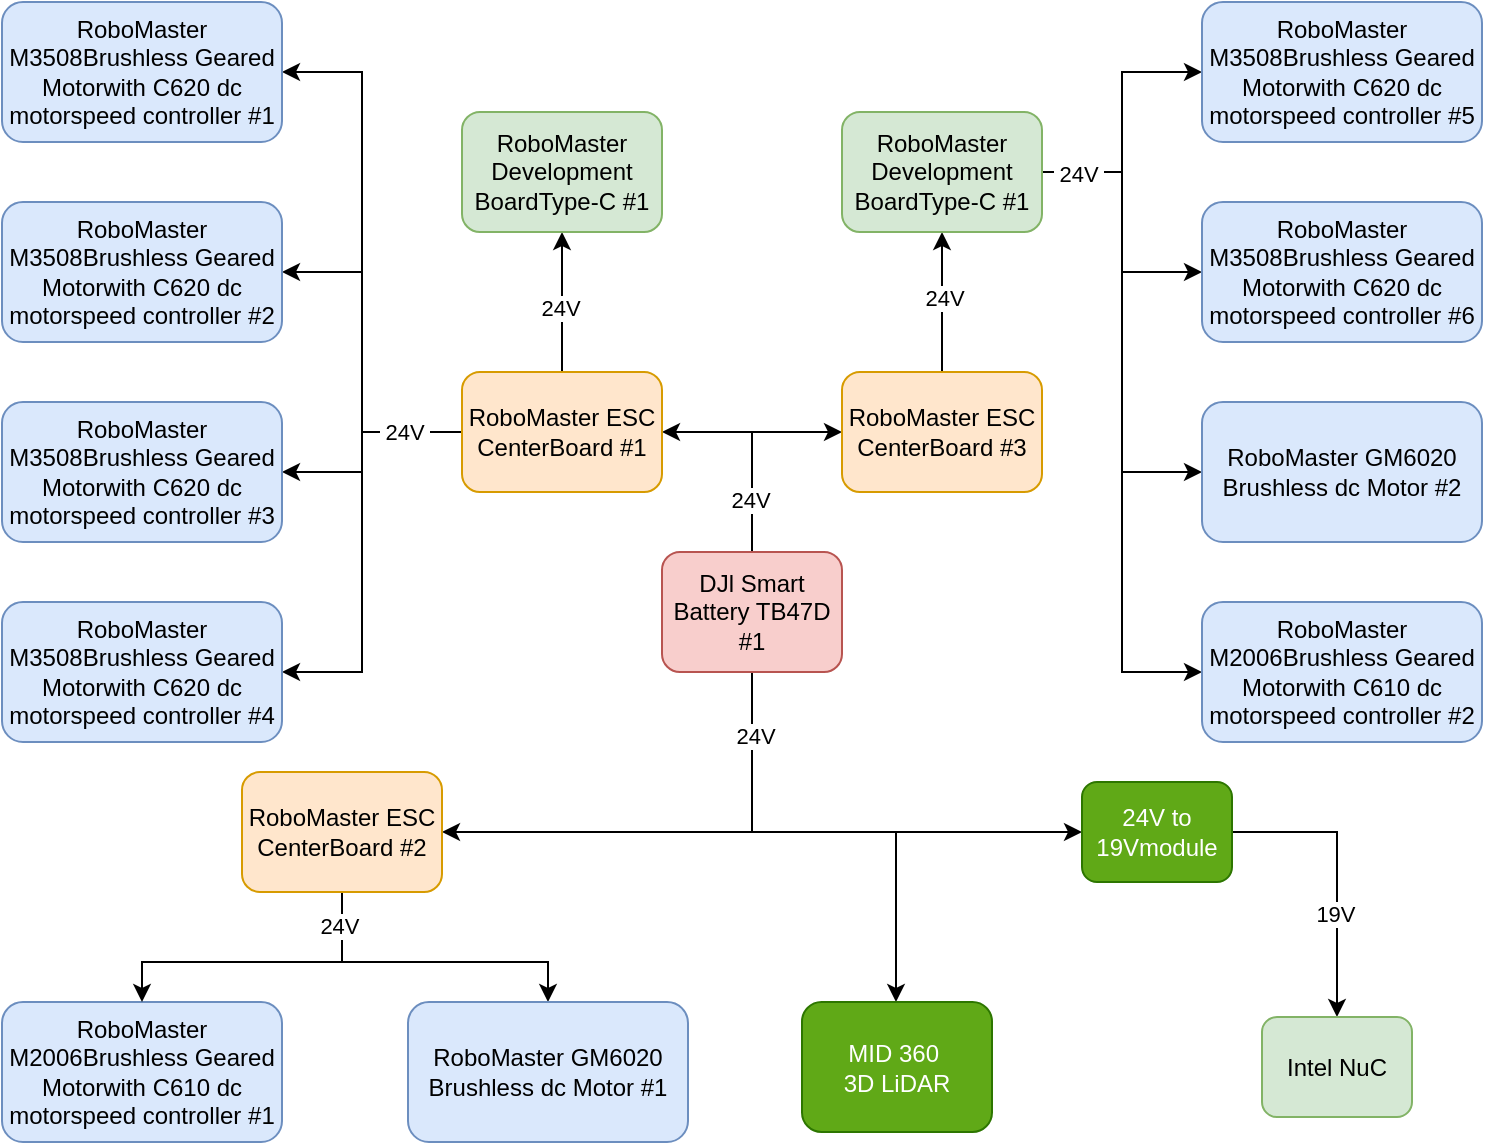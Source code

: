 <mxfile version="24.6.4" type="device">
  <diagram name="第 1 页" id="-JM2KnO7A8YKPqvCUqVR">
    <mxGraphModel dx="1169" dy="674" grid="1" gridSize="10" guides="1" tooltips="1" connect="1" arrows="1" fold="1" page="1" pageScale="1" pageWidth="827" pageHeight="1169" math="0" shadow="0">
      <root>
        <mxCell id="0" />
        <mxCell id="1" parent="0" />
        <mxCell id="Bz-3BwG32OZe5eUalkXG-4" style="edgeStyle=orthogonalEdgeStyle;rounded=0;orthogonalLoop=1;jettySize=auto;html=1;exitX=0.5;exitY=0;exitDx=0;exitDy=0;entryX=1;entryY=0.5;entryDx=0;entryDy=0;" parent="1" source="Bz-3BwG32OZe5eUalkXG-1" target="Bz-3BwG32OZe5eUalkXG-2" edge="1">
          <mxGeometry relative="1" as="geometry" />
        </mxCell>
        <mxCell id="Bz-3BwG32OZe5eUalkXG-20" style="edgeStyle=orthogonalEdgeStyle;rounded=0;orthogonalLoop=1;jettySize=auto;html=1;exitX=0.5;exitY=0;exitDx=0;exitDy=0;entryX=0;entryY=0.5;entryDx=0;entryDy=0;" parent="1" source="Bz-3BwG32OZe5eUalkXG-1" target="Bz-3BwG32OZe5eUalkXG-18" edge="1">
          <mxGeometry relative="1" as="geometry" />
        </mxCell>
        <mxCell id="Bz-3BwG32OZe5eUalkXG-21" value="24V" style="edgeLabel;html=1;align=center;verticalAlign=middle;resizable=0;points=[];" parent="Bz-3BwG32OZe5eUalkXG-20" vertex="1" connectable="0">
          <mxGeometry x="-0.503" y="1" relative="1" as="geometry">
            <mxPoint as="offset" />
          </mxGeometry>
        </mxCell>
        <mxCell id="Bz-3BwG32OZe5eUalkXG-31" style="edgeStyle=orthogonalEdgeStyle;rounded=0;orthogonalLoop=1;jettySize=auto;html=1;exitX=0.5;exitY=1;exitDx=0;exitDy=0;entryX=0;entryY=0.5;entryDx=0;entryDy=0;" parent="1" source="Bz-3BwG32OZe5eUalkXG-1" target="Bz-3BwG32OZe5eUalkXG-33" edge="1">
          <mxGeometry relative="1" as="geometry">
            <mxPoint x="415.138" y="540" as="targetPoint" />
          </mxGeometry>
        </mxCell>
        <mxCell id="Bz-3BwG32OZe5eUalkXG-38" style="edgeStyle=orthogonalEdgeStyle;rounded=0;orthogonalLoop=1;jettySize=auto;html=1;exitX=0.5;exitY=1;exitDx=0;exitDy=0;entryX=1;entryY=0.5;entryDx=0;entryDy=0;" parent="1" source="Bz-3BwG32OZe5eUalkXG-1" target="Bz-3BwG32OZe5eUalkXG-37" edge="1">
          <mxGeometry relative="1" as="geometry" />
        </mxCell>
        <mxCell id="713JQY8kJZmZza0YPeOL-3" style="edgeStyle=orthogonalEdgeStyle;rounded=0;orthogonalLoop=1;jettySize=auto;html=1;exitX=0.5;exitY=1;exitDx=0;exitDy=0;entryX=0.5;entryY=0;entryDx=0;entryDy=0;" edge="1" parent="1" source="Bz-3BwG32OZe5eUalkXG-1" target="713JQY8kJZmZza0YPeOL-1">
          <mxGeometry relative="1" as="geometry">
            <Array as="points">
              <mxPoint x="415" y="570" />
              <mxPoint x="487" y="570" />
              <mxPoint x="487" y="655" />
            </Array>
          </mxGeometry>
        </mxCell>
        <mxCell id="713JQY8kJZmZza0YPeOL-4" value="&amp;nbsp;24V" style="edgeLabel;html=1;align=center;verticalAlign=middle;resizable=0;points=[];" vertex="1" connectable="0" parent="713JQY8kJZmZza0YPeOL-3">
          <mxGeometry x="-0.734" y="2" relative="1" as="geometry">
            <mxPoint x="-2" as="offset" />
          </mxGeometry>
        </mxCell>
        <mxCell id="Bz-3BwG32OZe5eUalkXG-1" value="DJl Smart Battery TB47D #1" style="rounded=1;whiteSpace=wrap;html=1;fillColor=#f8cecc;strokeColor=#b85450;" parent="1" vertex="1">
          <mxGeometry x="370" y="430" width="90" height="60" as="geometry" />
        </mxCell>
        <mxCell id="Bz-3BwG32OZe5eUalkXG-6" style="edgeStyle=orthogonalEdgeStyle;rounded=0;orthogonalLoop=1;jettySize=auto;html=1;exitX=0.5;exitY=0;exitDx=0;exitDy=0;entryX=0.5;entryY=1;entryDx=0;entryDy=0;" parent="1" source="Bz-3BwG32OZe5eUalkXG-2" target="Bz-3BwG32OZe5eUalkXG-5" edge="1">
          <mxGeometry relative="1" as="geometry" />
        </mxCell>
        <mxCell id="Bz-3BwG32OZe5eUalkXG-7" value="24V" style="edgeLabel;html=1;align=center;verticalAlign=middle;resizable=0;points=[];" parent="Bz-3BwG32OZe5eUalkXG-6" vertex="1" connectable="0">
          <mxGeometry x="-0.082" y="1" relative="1" as="geometry">
            <mxPoint as="offset" />
          </mxGeometry>
        </mxCell>
        <mxCell id="Bz-3BwG32OZe5eUalkXG-13" style="edgeStyle=orthogonalEdgeStyle;rounded=0;orthogonalLoop=1;jettySize=auto;html=1;exitX=0;exitY=0.5;exitDx=0;exitDy=0;entryX=1;entryY=0.5;entryDx=0;entryDy=0;" parent="1" source="Bz-3BwG32OZe5eUalkXG-2" target="Bz-3BwG32OZe5eUalkXG-9" edge="1">
          <mxGeometry relative="1" as="geometry">
            <Array as="points">
              <mxPoint x="220" y="370" />
              <mxPoint x="220" y="190" />
            </Array>
          </mxGeometry>
        </mxCell>
        <mxCell id="Bz-3BwG32OZe5eUalkXG-14" style="edgeStyle=orthogonalEdgeStyle;rounded=0;orthogonalLoop=1;jettySize=auto;html=1;exitX=0;exitY=0.5;exitDx=0;exitDy=0;entryX=1;entryY=0.5;entryDx=0;entryDy=0;" parent="1" source="Bz-3BwG32OZe5eUalkXG-2" target="Bz-3BwG32OZe5eUalkXG-10" edge="1">
          <mxGeometry relative="1" as="geometry">
            <Array as="points">
              <mxPoint x="220" y="370" />
              <mxPoint x="220" y="290" />
            </Array>
          </mxGeometry>
        </mxCell>
        <mxCell id="Bz-3BwG32OZe5eUalkXG-15" style="edgeStyle=orthogonalEdgeStyle;rounded=0;orthogonalLoop=1;jettySize=auto;html=1;exitX=0;exitY=0.5;exitDx=0;exitDy=0;entryX=1;entryY=0.5;entryDx=0;entryDy=0;" parent="1" source="Bz-3BwG32OZe5eUalkXG-2" target="Bz-3BwG32OZe5eUalkXG-11" edge="1">
          <mxGeometry relative="1" as="geometry">
            <Array as="points">
              <mxPoint x="220" y="370" />
              <mxPoint x="220" y="390" />
            </Array>
          </mxGeometry>
        </mxCell>
        <mxCell id="Bz-3BwG32OZe5eUalkXG-16" style="edgeStyle=orthogonalEdgeStyle;rounded=0;orthogonalLoop=1;jettySize=auto;html=1;exitX=0;exitY=0.5;exitDx=0;exitDy=0;entryX=1;entryY=0.5;entryDx=0;entryDy=0;" parent="1" source="Bz-3BwG32OZe5eUalkXG-2" target="Bz-3BwG32OZe5eUalkXG-12" edge="1">
          <mxGeometry relative="1" as="geometry">
            <Array as="points">
              <mxPoint x="220" y="370" />
              <mxPoint x="220" y="490" />
            </Array>
          </mxGeometry>
        </mxCell>
        <mxCell id="Bz-3BwG32OZe5eUalkXG-40" value="&amp;nbsp;24V&amp;nbsp;" style="edgeLabel;html=1;align=center;verticalAlign=middle;resizable=0;points=[];" parent="Bz-3BwG32OZe5eUalkXG-16" vertex="1" connectable="0">
          <mxGeometry x="-0.841" y="2" relative="1" as="geometry">
            <mxPoint x="-13" y="-2" as="offset" />
          </mxGeometry>
        </mxCell>
        <mxCell id="Bz-3BwG32OZe5eUalkXG-2" value="RoboMaster ESC CenterBoard #1" style="rounded=1;whiteSpace=wrap;html=1;fillColor=#ffe6cc;strokeColor=#d79b00;" parent="1" vertex="1">
          <mxGeometry x="270" y="340" width="100" height="60" as="geometry" />
        </mxCell>
        <mxCell id="Bz-3BwG32OZe5eUalkXG-5" value="RoboMaster Development BoardType-C #1" style="rounded=1;whiteSpace=wrap;html=1;fillColor=#d5e8d4;strokeColor=#82b366;" parent="1" vertex="1">
          <mxGeometry x="270" y="210" width="100" height="60" as="geometry" />
        </mxCell>
        <mxCell id="Bz-3BwG32OZe5eUalkXG-9" value="RoboMaster M3508Brushless Geared Motorwith C620 dc motorspeed controller #1" style="rounded=1;whiteSpace=wrap;html=1;fillColor=#dae8fc;strokeColor=#6c8ebf;" parent="1" vertex="1">
          <mxGeometry x="40" y="155" width="140" height="70" as="geometry" />
        </mxCell>
        <mxCell id="Bz-3BwG32OZe5eUalkXG-10" value="RoboMaster M3508Brushless Geared Motorwith C620 dc motorspeed controller #2" style="rounded=1;whiteSpace=wrap;html=1;fillColor=#dae8fc;strokeColor=#6c8ebf;" parent="1" vertex="1">
          <mxGeometry x="40" y="255" width="140" height="70" as="geometry" />
        </mxCell>
        <mxCell id="Bz-3BwG32OZe5eUalkXG-11" value="RoboMaster M3508Brushless Geared Motorwith C620 dc motorspeed controller #3" style="rounded=1;whiteSpace=wrap;html=1;fillColor=#dae8fc;strokeColor=#6c8ebf;" parent="1" vertex="1">
          <mxGeometry x="40" y="355" width="140" height="70" as="geometry" />
        </mxCell>
        <mxCell id="Bz-3BwG32OZe5eUalkXG-12" value="RoboMaster M3508Brushless Geared Motorwith C620 dc motorspeed controller #4" style="rounded=1;whiteSpace=wrap;html=1;fillColor=#dae8fc;strokeColor=#6c8ebf;" parent="1" vertex="1">
          <mxGeometry x="40" y="455" width="140" height="70" as="geometry" />
        </mxCell>
        <mxCell id="Bz-3BwG32OZe5eUalkXG-23" style="edgeStyle=orthogonalEdgeStyle;rounded=0;orthogonalLoop=1;jettySize=auto;html=1;exitX=0.5;exitY=0;exitDx=0;exitDy=0;entryX=0.5;entryY=1;entryDx=0;entryDy=0;" parent="1" source="Bz-3BwG32OZe5eUalkXG-18" target="Bz-3BwG32OZe5eUalkXG-22" edge="1">
          <mxGeometry relative="1" as="geometry" />
        </mxCell>
        <mxCell id="Bz-3BwG32OZe5eUalkXG-24" value="24V" style="edgeLabel;html=1;align=center;verticalAlign=middle;resizable=0;points=[];" parent="Bz-3BwG32OZe5eUalkXG-23" vertex="1" connectable="0">
          <mxGeometry x="0.05" y="-1" relative="1" as="geometry">
            <mxPoint as="offset" />
          </mxGeometry>
        </mxCell>
        <mxCell id="Bz-3BwG32OZe5eUalkXG-18" value="RoboMaster ESC CenterBoard #3" style="rounded=1;whiteSpace=wrap;html=1;fillColor=#ffe6cc;strokeColor=#d79b00;" parent="1" vertex="1">
          <mxGeometry x="460" y="340" width="100" height="60" as="geometry" />
        </mxCell>
        <mxCell id="Bz-3BwG32OZe5eUalkXG-49" style="edgeStyle=orthogonalEdgeStyle;rounded=0;orthogonalLoop=1;jettySize=auto;html=1;exitX=1;exitY=0.5;exitDx=0;exitDy=0;entryX=0;entryY=0.5;entryDx=0;entryDy=0;" parent="1" source="Bz-3BwG32OZe5eUalkXG-22" target="Bz-3BwG32OZe5eUalkXG-45" edge="1">
          <mxGeometry relative="1" as="geometry" />
        </mxCell>
        <mxCell id="Bz-3BwG32OZe5eUalkXG-50" style="edgeStyle=orthogonalEdgeStyle;rounded=0;orthogonalLoop=1;jettySize=auto;html=1;exitX=1;exitY=0.5;exitDx=0;exitDy=0;entryX=0;entryY=0.5;entryDx=0;entryDy=0;" parent="1" source="Bz-3BwG32OZe5eUalkXG-22" target="Bz-3BwG32OZe5eUalkXG-46" edge="1">
          <mxGeometry relative="1" as="geometry" />
        </mxCell>
        <mxCell id="Bz-3BwG32OZe5eUalkXG-51" style="edgeStyle=orthogonalEdgeStyle;rounded=0;orthogonalLoop=1;jettySize=auto;html=1;exitX=1;exitY=0.5;exitDx=0;exitDy=0;entryX=0;entryY=0.5;entryDx=0;entryDy=0;" parent="1" source="Bz-3BwG32OZe5eUalkXG-22" target="Bz-3BwG32OZe5eUalkXG-47" edge="1">
          <mxGeometry relative="1" as="geometry" />
        </mxCell>
        <mxCell id="Bz-3BwG32OZe5eUalkXG-52" style="edgeStyle=orthogonalEdgeStyle;rounded=0;orthogonalLoop=1;jettySize=auto;html=1;exitX=1;exitY=0.5;exitDx=0;exitDy=0;entryX=0;entryY=0.5;entryDx=0;entryDy=0;" parent="1" source="Bz-3BwG32OZe5eUalkXG-22" target="Bz-3BwG32OZe5eUalkXG-48" edge="1">
          <mxGeometry relative="1" as="geometry" />
        </mxCell>
        <mxCell id="Bz-3BwG32OZe5eUalkXG-53" value="&amp;nbsp;24V&amp;nbsp;" style="edgeLabel;html=1;align=center;verticalAlign=middle;resizable=0;points=[];" parent="Bz-3BwG32OZe5eUalkXG-52" vertex="1" connectable="0">
          <mxGeometry x="-0.892" y="-1" relative="1" as="geometry">
            <mxPoint as="offset" />
          </mxGeometry>
        </mxCell>
        <mxCell id="Bz-3BwG32OZe5eUalkXG-22" value="RoboMaster Development BoardType-C #1" style="rounded=1;whiteSpace=wrap;html=1;fillColor=#d5e8d4;strokeColor=#82b366;" parent="1" vertex="1">
          <mxGeometry x="460" y="210" width="100" height="60" as="geometry" />
        </mxCell>
        <mxCell id="Bz-3BwG32OZe5eUalkXG-25" value="RoboMaster M2006Brushless Geared Motorwith C610 dc motorspeed controller #1" style="rounded=1;whiteSpace=wrap;html=1;fillColor=#dae8fc;strokeColor=#6c8ebf;" parent="1" vertex="1">
          <mxGeometry x="40" y="655" width="140" height="70" as="geometry" />
        </mxCell>
        <mxCell id="Bz-3BwG32OZe5eUalkXG-35" style="edgeStyle=orthogonalEdgeStyle;rounded=0;orthogonalLoop=1;jettySize=auto;html=1;exitX=1;exitY=0.5;exitDx=0;exitDy=0;entryX=0.5;entryY=0;entryDx=0;entryDy=0;" parent="1" source="Bz-3BwG32OZe5eUalkXG-33" target="Bz-3BwG32OZe5eUalkXG-34" edge="1">
          <mxGeometry relative="1" as="geometry" />
        </mxCell>
        <mxCell id="Bz-3BwG32OZe5eUalkXG-36" value="19V&amp;nbsp;" style="edgeLabel;html=1;align=center;verticalAlign=middle;resizable=0;points=[];" parent="Bz-3BwG32OZe5eUalkXG-35" vertex="1" connectable="0">
          <mxGeometry x="-0.104" relative="1" as="geometry">
            <mxPoint y="28" as="offset" />
          </mxGeometry>
        </mxCell>
        <mxCell id="Bz-3BwG32OZe5eUalkXG-33" value="24V to 19Vmodule" style="rounded=1;whiteSpace=wrap;html=1;fillColor=#60a917;strokeColor=#2D7600;fontColor=#ffffff;" parent="1" vertex="1">
          <mxGeometry x="580" y="545" width="75" height="50" as="geometry" />
        </mxCell>
        <mxCell id="Bz-3BwG32OZe5eUalkXG-34" value="Intel NuC" style="rounded=1;whiteSpace=wrap;html=1;fillColor=#d5e8d4;strokeColor=#82b366;" parent="1" vertex="1">
          <mxGeometry x="670" y="662.5" width="75" height="50" as="geometry" />
        </mxCell>
        <mxCell id="Bz-3BwG32OZe5eUalkXG-42" style="edgeStyle=orthogonalEdgeStyle;rounded=0;orthogonalLoop=1;jettySize=auto;html=1;exitX=0.5;exitY=1;exitDx=0;exitDy=0;entryX=0.5;entryY=0;entryDx=0;entryDy=0;" parent="1" source="Bz-3BwG32OZe5eUalkXG-37" target="Bz-3BwG32OZe5eUalkXG-25" edge="1">
          <mxGeometry relative="1" as="geometry">
            <Array as="points">
              <mxPoint x="210" y="635" />
              <mxPoint x="110" y="635" />
            </Array>
          </mxGeometry>
        </mxCell>
        <mxCell id="Bz-3BwG32OZe5eUalkXG-43" style="edgeStyle=orthogonalEdgeStyle;rounded=0;orthogonalLoop=1;jettySize=auto;html=1;exitX=0.5;exitY=1;exitDx=0;exitDy=0;entryX=0.5;entryY=0;entryDx=0;entryDy=0;" parent="1" source="Bz-3BwG32OZe5eUalkXG-37" target="Bz-3BwG32OZe5eUalkXG-41" edge="1">
          <mxGeometry relative="1" as="geometry">
            <Array as="points">
              <mxPoint x="210" y="635" />
              <mxPoint x="313" y="635" />
            </Array>
          </mxGeometry>
        </mxCell>
        <mxCell id="Bz-3BwG32OZe5eUalkXG-44" value="24V&amp;nbsp;" style="edgeLabel;html=1;align=center;verticalAlign=middle;resizable=0;points=[];" parent="Bz-3BwG32OZe5eUalkXG-43" vertex="1" connectable="0">
          <mxGeometry x="-0.787" relative="1" as="geometry">
            <mxPoint as="offset" />
          </mxGeometry>
        </mxCell>
        <mxCell id="Bz-3BwG32OZe5eUalkXG-37" value="RoboMaster ESC CenterBoard #2" style="rounded=1;whiteSpace=wrap;html=1;fillColor=#ffe6cc;strokeColor=#d79b00;" parent="1" vertex="1">
          <mxGeometry x="160" y="540" width="100" height="60" as="geometry" />
        </mxCell>
        <mxCell id="Bz-3BwG32OZe5eUalkXG-41" value="RoboMaster GM6020 Brushless dc Motor #1" style="rounded=1;whiteSpace=wrap;html=1;fillColor=#dae8fc;strokeColor=#6c8ebf;" parent="1" vertex="1">
          <mxGeometry x="243" y="655" width="140" height="70" as="geometry" />
        </mxCell>
        <mxCell id="Bz-3BwG32OZe5eUalkXG-45" value="RoboMaster M3508Brushless Geared Motorwith C620 dc motorspeed controller #5" style="rounded=1;whiteSpace=wrap;html=1;fillColor=#dae8fc;strokeColor=#6c8ebf;" parent="1" vertex="1">
          <mxGeometry x="640" y="155" width="140" height="70" as="geometry" />
        </mxCell>
        <mxCell id="Bz-3BwG32OZe5eUalkXG-46" value="RoboMaster M3508Brushless Geared Motorwith C620 dc motorspeed controller #6" style="rounded=1;whiteSpace=wrap;html=1;fillColor=#dae8fc;strokeColor=#6c8ebf;" parent="1" vertex="1">
          <mxGeometry x="640" y="255" width="140" height="70" as="geometry" />
        </mxCell>
        <mxCell id="Bz-3BwG32OZe5eUalkXG-47" value="RoboMaster GM6020 Brushless dc Motor #2" style="rounded=1;whiteSpace=wrap;html=1;fillColor=#dae8fc;strokeColor=#6c8ebf;" parent="1" vertex="1">
          <mxGeometry x="640" y="355" width="140" height="70" as="geometry" />
        </mxCell>
        <mxCell id="Bz-3BwG32OZe5eUalkXG-48" value="RoboMaster M2006Brushless Geared Motorwith C610 dc motorspeed controller #2" style="rounded=1;whiteSpace=wrap;html=1;fillColor=#dae8fc;strokeColor=#6c8ebf;" parent="1" vertex="1">
          <mxGeometry x="640" y="455" width="140" height="70" as="geometry" />
        </mxCell>
        <mxCell id="713JQY8kJZmZza0YPeOL-1" value="MID 360&amp;nbsp;&lt;div&gt;3D LiDAR&lt;/div&gt;" style="rounded=1;whiteSpace=wrap;html=1;fillColor=#60a917;strokeColor=#2D7600;fontColor=#ffffff;" vertex="1" parent="1">
          <mxGeometry x="440" y="655" width="95" height="65" as="geometry" />
        </mxCell>
      </root>
    </mxGraphModel>
  </diagram>
</mxfile>
